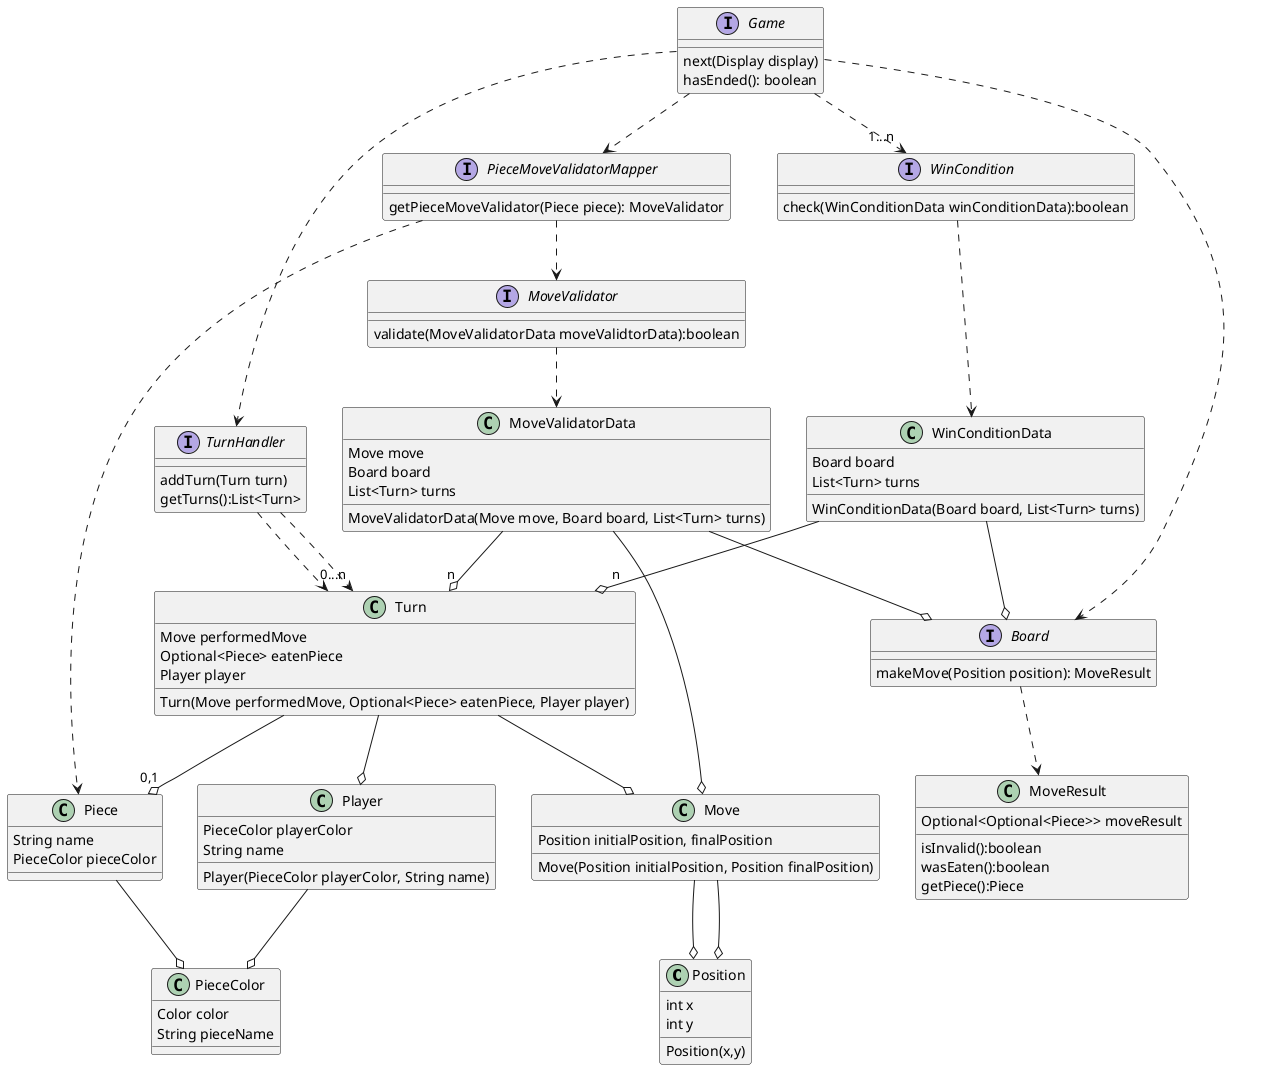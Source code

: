 @startuml Chess

class Position
Position : int x
Position : int y
' Methods
Position : Position(x,y)

class Move
Move : Position initialPosition, finalPosition
' Methods
Move : Move(Position initialPosition, Position finalPosition)
' Relationships
Move --o Position
Move --o Position

class MoveValidatorData
MoveValidatorData : Move move
MoveValidatorData : Board board
MoveValidatorData : List<Turn> turns
' Methods
MoveValidatorData : MoveValidatorData(Move move, Board board, List<Turn> turns)
' Relationships
MoveValidatorData --o Move
MoveValidatorData --o Board
MoveValidatorData --o "n" Turn

class WinConditionData
WinConditionData : Board board
WinConditionData : List<Turn> turns
' Methods
WinConditionData : WinConditionData(Board board, List<Turn> turns)
' Relationships
WinConditionData --o Board
WinConditionData --o "n" Turn

class Turn
Turn : Move performedMove
Turn : Optional<Piece> eatenPiece
Turn : Player player
' Methods
Turn : Turn(Move performedMove, Optional<Piece> eatenPiece, Player player)
' Relationships
Turn --o Move
Turn --o "0,1" Piece
Turn --o Player

class Player
Player : PieceColor playerColor
Player : String name
' Methods
Player : Player(PieceColor playerColor, String name)
' Relationships
Player --o PieceColor

class PieceColor
PieceColor : Color color
PieceColor : String pieceName

class Piece
Piece : String name
Piece : PieceColor pieceColor
' Relationships
Piece --o PieceColor

' No me gusta, cambiar
class MoveResult
MoveResult : Optional<Optional<Piece>> moveResult
MoveResult : isInvalid():boolean
MoveResult : wasEaten():boolean
MoveResult : getPiece():Piece

interface MoveValidator
MoveValidator : validate(MoveValidatorData moveValidtorData):boolean
' Relationships
MoveValidator ..> MoveValidatorData

interface Board
Board : makeMove(Position position): MoveResult
' Relationships
Board ..> MoveResult

interface WinCondition
WinCondition : check(WinConditionData winConditionData):boolean
' Relationships
WinCondition ..> WinConditionData

interface PieceMoveValidatorMapper
PieceMoveValidatorMapper : getPieceMoveValidator(Piece piece): MoveValidator
' Relationships
PieceMoveValidatorMapper ..> Piece
PieceMoveValidatorMapper ..> MoveValidator

interface TurnHandler
TurnHandler : addTurn(Turn turn)
TurnHandler : getTurns():List<Turn>
' Relationships
TurnHandler ..> Turn
TurnHandler ..> "0...n" Turn

interface Game
Game : next(Display display)
Game : hasEnded(): boolean
' Relationships
Game ..> TurnHandler
Game ..> PieceMoveValidatorMapper
Game ..> Board
Game ..> "1...n" WinCondition
' Las win conditions siempre van a usar WinConditionData y nunca va a cambiar. Pasar un puntero pero que no lo pueda editar maybe mejor?
' MoveValidatorData los mismo ue arriba peeero el move si cambia entonces eso si pasar por el metodo?
@enduml
